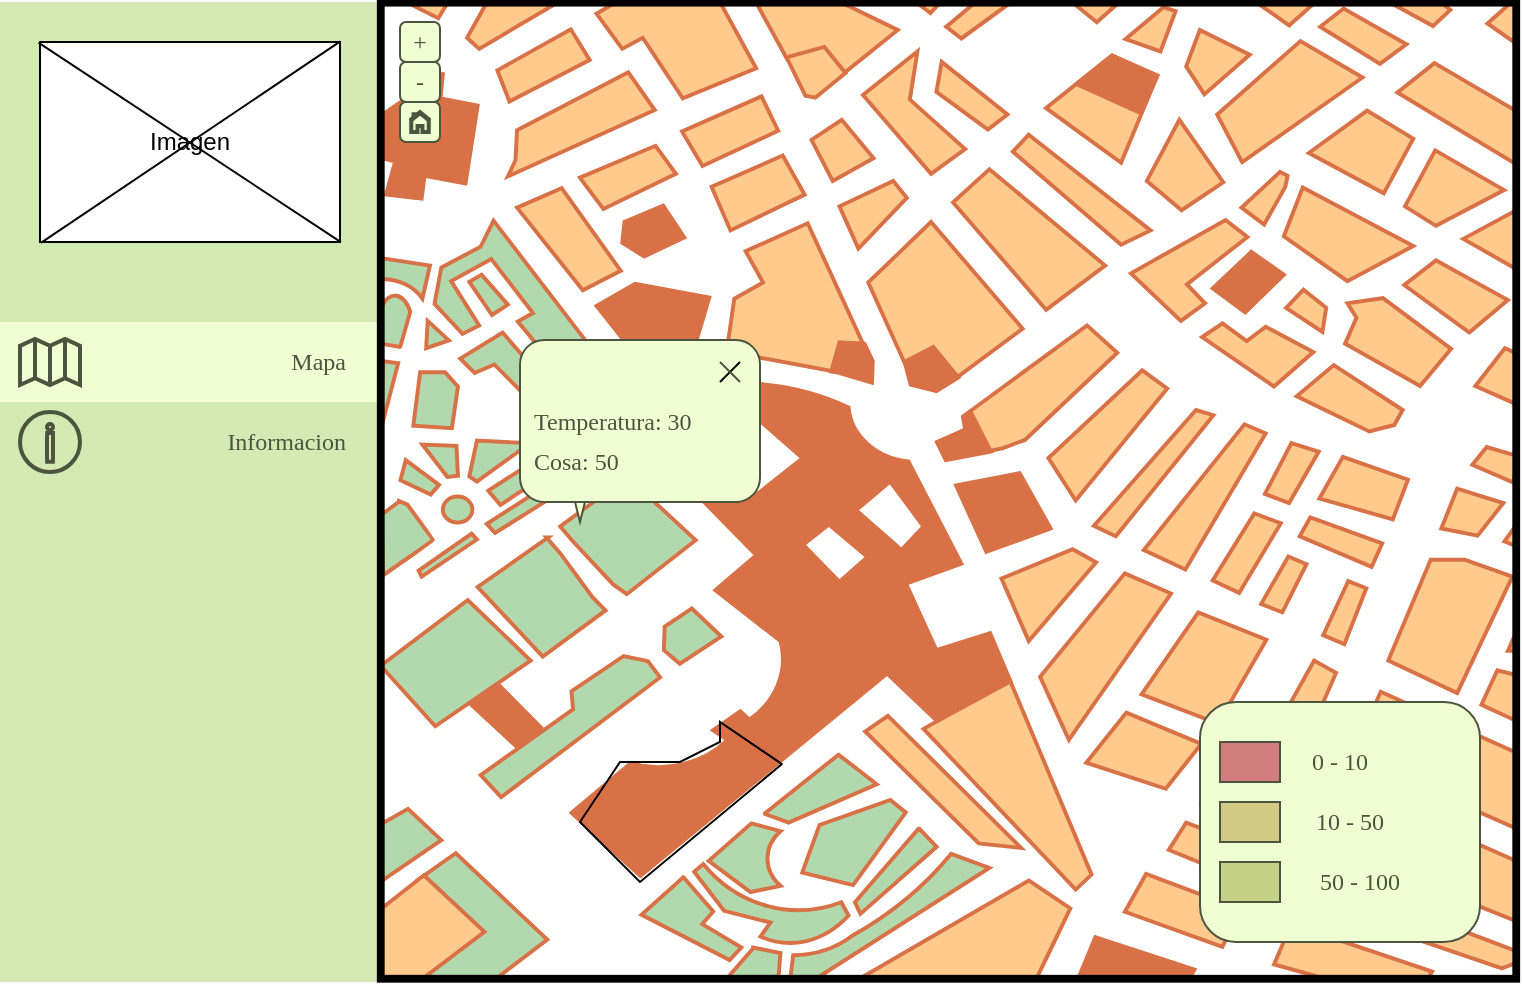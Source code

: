 <mxfile version="12.3.9" type="google" pages="1"><diagram id="oZcJy3LyPNqDri31gqy6" name="Page-1"><mxGraphModel dx="1205" dy="571" grid="1" gridSize="10" guides="1" tooltips="1" connect="1" arrows="1" fold="1" page="1" pageScale="1" pageWidth="827" pageHeight="1169" math="0" shadow="0"><root><mxCell id="0"/><mxCell id="1" parent="0"/><mxCell id="xw-CRj1TWXx4DH8Fq0_q-1" value="" style="rounded=0;whiteSpace=wrap;html=1;strokeColor=none;" vertex="1" parent="1"><mxGeometry x="80" y="70" width="760" height="490" as="geometry"/></mxCell><mxCell id="xw-CRj1TWXx4DH8Fq0_q-2" value="" style="rounded=0;whiteSpace=wrap;html=1;strokeColor=none;fillColor=#F0FFD1;" vertex="1" parent="1"><mxGeometry x="230" y="70" width="610" height="50" as="geometry"/></mxCell><mxCell id="xw-CRj1TWXx4DH8Fq0_q-8" value="" style="rounded=0;whiteSpace=wrap;html=1;strokeColor=none;fillColor=#D3EAB2;" vertex="1" parent="1"><mxGeometry x="80" y="70" width="190" height="490" as="geometry"/></mxCell><mxCell id="xw-CRj1TWXx4DH8Fq0_q-9" value="Mapa&amp;nbsp; &amp;nbsp; &amp;nbsp;" style="text;html=1;strokeColor=none;fillColor=#F0FFD1;align=right;verticalAlign=middle;whiteSpace=wrap;rounded=0;fontFamily=Verdana;fontSize=12;fontColor=#4C5440;fontStyle=0" vertex="1" parent="1"><mxGeometry x="80" y="230" width="190" height="40" as="geometry"/></mxCell><mxCell id="xw-CRj1TWXx4DH8Fq0_q-10" value="Informacion&amp;nbsp; &amp;nbsp; &amp;nbsp;" style="text;html=1;strokeColor=none;fillColor=#D3EAB2;align=right;verticalAlign=middle;whiteSpace=wrap;rounded=0;fontFamily=Verdana;fontSize=12;fontColor=#4C5440;fontStyle=0" vertex="1" parent="1"><mxGeometry x="80" y="270" width="190" height="40" as="geometry"/></mxCell><mxCell id="xw-CRj1TWXx4DH8Fq0_q-7" value="" style="verticalLabelPosition=bottom;shadow=0;dashed=0;align=center;html=1;verticalAlign=top;strokeWidth=1;shape=mxgraph.mockup.misc.map;fillColor=#FFFFFF;strokeColor=#FFFFFF;" vertex="1" parent="1"><mxGeometry x="270" y="70" width="570" height="490" as="geometry"/></mxCell><mxCell id="xw-CRj1TWXx4DH8Fq0_q-3" value="Imagen" style="rounded=0;whiteSpace=wrap;html=1;fillColor=#FFFFFF;" vertex="1" parent="1"><mxGeometry x="100" y="90" width="150" height="100" as="geometry"/></mxCell><mxCell id="xw-CRj1TWXx4DH8Fq0_q-4" value="" style="endArrow=none;html=1;exitX=0.003;exitY=1.004;exitDx=0;exitDy=0;exitPerimeter=0;entryX=1.001;entryY=-0.003;entryDx=0;entryDy=0;entryPerimeter=0;" edge="1" parent="1" source="xw-CRj1TWXx4DH8Fq0_q-3" target="xw-CRj1TWXx4DH8Fq0_q-3"><mxGeometry width="50" height="50" relative="1" as="geometry"><mxPoint x="110" y="161.818" as="sourcePoint"/><mxPoint x="154" y="134.545" as="targetPoint"/></mxGeometry></mxCell><mxCell id="xw-CRj1TWXx4DH8Fq0_q-5" value="" style="endArrow=none;html=1;entryX=1.003;entryY=1.001;entryDx=0;entryDy=0;entryPerimeter=0;exitX=-0.005;exitY=0.003;exitDx=0;exitDy=0;exitPerimeter=0;" edge="1" parent="1" source="xw-CRj1TWXx4DH8Fq0_q-3" target="xw-CRj1TWXx4DH8Fq0_q-3"><mxGeometry width="50" height="50" relative="1" as="geometry"><mxPoint x="119.196" y="145.695" as="sourcePoint"/><mxPoint x="250.932" y="85.275" as="targetPoint"/></mxGeometry></mxCell><mxCell id="xw-CRj1TWXx4DH8Fq0_q-17" value="" style="html=1;verticalLabelPosition=bottom;align=center;labelBackgroundColor=#ffffff;verticalAlign=top;strokeWidth=2;strokeColor=#4C5440;shadow=0;dashed=0;shape=mxgraph.ios7.icons.map;fillColor=none;fontFamily=Verdana;fontSize=12;fontColor=#4C5440;" vertex="1" parent="1"><mxGeometry x="90" y="238.5" width="30" height="23" as="geometry"/></mxCell><mxCell id="xw-CRj1TWXx4DH8Fq0_q-18" value="" style="html=1;verticalLabelPosition=bottom;align=center;labelBackgroundColor=#ffffff;verticalAlign=top;strokeWidth=2;strokeColor=#4C5440;shadow=0;dashed=0;shape=mxgraph.ios7.icons.info;fillColor=none;fontFamily=Verdana;fontSize=12;fontColor=#4C5440;" vertex="1" parent="1"><mxGeometry x="90" y="275" width="30" height="30" as="geometry"/></mxCell><mxCell id="xw-CRj1TWXx4DH8Fq0_q-22" value="" style="rounded=1;whiteSpace=wrap;html=1;shadow=0;strokeColor=#4C5440;fillColor=#F0FFD1;fontFamily=Verdana;fontSize=12;fontColor=#4C5440;align=right;" vertex="1" parent="1"><mxGeometry x="680" y="420" width="140" height="120" as="geometry"/></mxCell><mxCell id="xw-CRj1TWXx4DH8Fq0_q-23" value="" style="rounded=0;whiteSpace=wrap;html=1;shadow=0;strokeColor=#4C5440;fillColor=#D17D7D;fontFamily=Verdana;fontSize=12;fontColor=#4C5440;align=right;" vertex="1" parent="1"><mxGeometry x="690" y="440" width="30" height="20" as="geometry"/></mxCell><mxCell id="xw-CRj1TWXx4DH8Fq0_q-24" value="0 - 10" style="text;html=1;strokeColor=none;fillColor=none;align=center;verticalAlign=middle;whiteSpace=wrap;rounded=0;shadow=0;fontFamily=Verdana;fontSize=12;fontColor=#4C5440;" vertex="1" parent="1"><mxGeometry x="730" y="440" width="40" height="20" as="geometry"/></mxCell><mxCell id="xw-CRj1TWXx4DH8Fq0_q-27" value="" style="rounded=0;whiteSpace=wrap;html=1;shadow=0;strokeColor=#4C5440;fillColor=#D1C984;fontFamily=Verdana;fontSize=12;fontColor=#4C5440;align=right;" vertex="1" parent="1"><mxGeometry x="690" y="470" width="30" height="20" as="geometry"/></mxCell><mxCell id="xw-CRj1TWXx4DH8Fq0_q-28" value="10 - 50" style="text;html=1;strokeColor=none;fillColor=none;align=center;verticalAlign=middle;whiteSpace=wrap;rounded=0;shadow=0;fontFamily=Verdana;fontSize=12;fontColor=#4C5440;" vertex="1" parent="1"><mxGeometry x="730" y="470" width="50" height="20" as="geometry"/></mxCell><mxCell id="xw-CRj1TWXx4DH8Fq0_q-29" value="" style="rounded=0;whiteSpace=wrap;html=1;shadow=0;strokeColor=#4C5440;fillColor=#C4D186;fontFamily=Verdana;fontSize=12;fontColor=#4C5440;align=right;" vertex="1" parent="1"><mxGeometry x="690" y="500" width="30" height="20" as="geometry"/></mxCell><mxCell id="xw-CRj1TWXx4DH8Fq0_q-30" value="50 - 100" style="text;html=1;strokeColor=none;fillColor=none;align=center;verticalAlign=middle;whiteSpace=wrap;rounded=0;shadow=0;fontFamily=Verdana;fontSize=12;fontColor=#4C5440;" vertex="1" parent="1"><mxGeometry x="730" y="500" width="60" height="20" as="geometry"/></mxCell><mxCell id="xw-CRj1TWXx4DH8Fq0_q-31" value="" style="endArrow=none;html=1;fontFamily=Verdana;fontSize=12;fontColor=#4C5440;entryX=0.353;entryY=0.778;entryDx=0;entryDy=0;entryPerimeter=0;rounded=0;" edge="1" parent="1" target="xw-CRj1TWXx4DH8Fq0_q-7"><mxGeometry width="50" height="50" relative="1" as="geometry"><mxPoint x="471" y="451" as="sourcePoint"/><mxPoint x="521" y="407" as="targetPoint"/><Array as="points"><mxPoint x="400" y="510"/><mxPoint x="370" y="480"/><mxPoint x="390" y="450"/><mxPoint x="420" y="450"/><mxPoint x="440" y="440"/><mxPoint x="440" y="430"/></Array></mxGeometry></mxCell><mxCell id="xw-CRj1TWXx4DH8Fq0_q-44" value="" style="triangle;whiteSpace=wrap;html=1;shadow=0;strokeColor=#4C5440;fillColor=#F0FFD1;fontFamily=Verdana;fontSize=12;fontColor=#4C5440;align=left;rotation=90;" vertex="1" parent="1"><mxGeometry x="360" y="315" width="20" height="10" as="geometry"/></mxCell><mxCell id="xw-CRj1TWXx4DH8Fq0_q-36" value="" style="rounded=1;whiteSpace=wrap;html=1;shadow=0;strokeColor=#4C5440;fillColor=#F0FFD1;fontFamily=Verdana;fontSize=12;fontColor=#4C5440;align=right;" vertex="1" parent="1"><mxGeometry x="340" y="239" width="120" height="81" as="geometry"/></mxCell><mxCell id="xw-CRj1TWXx4DH8Fq0_q-41" value="" style="group" vertex="1" connectable="0" parent="1"><mxGeometry x="440" y="250" width="10" height="10" as="geometry"/></mxCell><mxCell id="xw-CRj1TWXx4DH8Fq0_q-39" value="" style="endArrow=none;html=1;fontFamily=Verdana;fontSize=12;fontColor=#4C5440;" edge="1" parent="xw-CRj1TWXx4DH8Fq0_q-41"><mxGeometry width="50" height="50" relative="1" as="geometry"><mxPoint y="10" as="sourcePoint"/><mxPoint x="10" as="targetPoint"/></mxGeometry></mxCell><mxCell id="xw-CRj1TWXx4DH8Fq0_q-40" value="" style="endArrow=none;html=1;fontFamily=Verdana;fontSize=12;fontColor=#4C5440;strokeColor=#4C5440;" edge="1" parent="xw-CRj1TWXx4DH8Fq0_q-41"><mxGeometry width="50" height="50" relative="1" as="geometry"><mxPoint as="sourcePoint"/><mxPoint x="10" y="10" as="targetPoint"/><Array as="points"><mxPoint/></Array></mxGeometry></mxCell><mxCell id="xw-CRj1TWXx4DH8Fq0_q-42" value="Temperatura: 30" style="text;html=1;strokeColor=none;fillColor=none;align=left;verticalAlign=middle;whiteSpace=wrap;rounded=0;shadow=0;fontFamily=Verdana;fontSize=12;fontColor=#4C5440;" vertex="1" parent="1"><mxGeometry x="345" y="270" width="110" height="20" as="geometry"/></mxCell><mxCell id="xw-CRj1TWXx4DH8Fq0_q-43" value="Cosa: 50" style="text;html=1;strokeColor=none;fillColor=none;align=left;verticalAlign=middle;whiteSpace=wrap;rounded=0;shadow=0;fontFamily=Verdana;fontSize=12;fontColor=#4C5440;" vertex="1" parent="1"><mxGeometry x="345" y="290" width="110" height="20" as="geometry"/></mxCell><mxCell id="xw-CRj1TWXx4DH8Fq0_q-45" value="+" style="rounded=1;whiteSpace=wrap;html=1;shadow=0;strokeColor=#4C5440;fillColor=#F0FFD1;fontFamily=Verdana;fontSize=12;fontColor=#4C5440;align=center;" vertex="1" parent="1"><mxGeometry x="280" y="80" width="20" height="20" as="geometry"/></mxCell><mxCell id="xw-CRj1TWXx4DH8Fq0_q-46" value="-" style="rounded=1;whiteSpace=wrap;html=1;shadow=0;strokeColor=#4C5440;fillColor=#F0FFD1;fontFamily=Verdana;fontSize=12;fontColor=#4C5440;align=center;" vertex="1" parent="1"><mxGeometry x="280" y="100" width="20" height="20" as="geometry"/></mxCell><mxCell id="xw-CRj1TWXx4DH8Fq0_q-47" value="" style="rounded=1;whiteSpace=wrap;html=1;shadow=0;strokeColor=#4C5440;fillColor=#F0FFD1;fontFamily=Verdana;fontSize=12;fontColor=#4C5440;align=center;" vertex="1" parent="1"><mxGeometry x="280" y="120" width="20" height="20" as="geometry"/></mxCell><mxCell id="xw-CRj1TWXx4DH8Fq0_q-48" value="" style="html=1;verticalLabelPosition=bottom;align=center;labelBackgroundColor=#ffffff;verticalAlign=top;strokeWidth=2;strokeColor=#4C5440;shadow=0;dashed=0;shape=mxgraph.ios7.icons.home;fillColor=none;fontFamily=Verdana;fontSize=12;fontColor=#4C5440;" vertex="1" parent="1"><mxGeometry x="285" y="125" width="10" height="10" as="geometry"/></mxCell></root></mxGraphModel></diagram></mxfile>